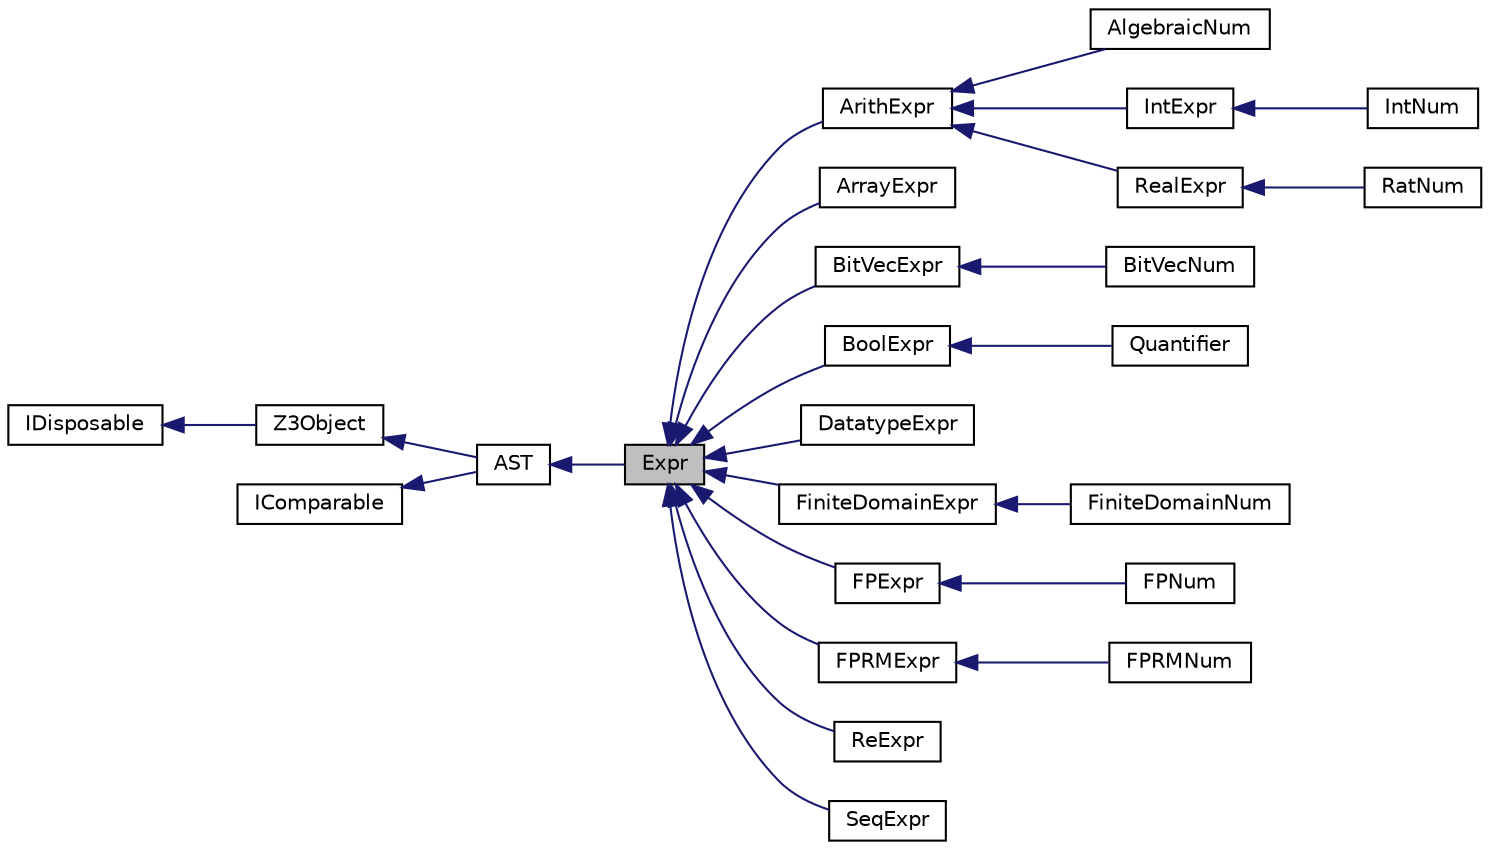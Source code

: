 digraph "Expr"
{
  edge [fontname="Helvetica",fontsize="10",labelfontname="Helvetica",labelfontsize="10"];
  node [fontname="Helvetica",fontsize="10",shape=record];
  rankdir="LR";
  Node0 [label="Expr",height=0.2,width=0.4,color="black", fillcolor="grey75", style="filled", fontcolor="black"];
  Node1 -> Node0 [dir="back",color="midnightblue",fontsize="10",style="solid",fontname="Helvetica"];
  Node1 [label="AST",height=0.2,width=0.4,color="black", fillcolor="white", style="filled",URL="$class_microsoft_1_1_z3_1_1_a_s_t.html",tooltip="The abstract syntax tree (AST) class. "];
  Node2 -> Node1 [dir="back",color="midnightblue",fontsize="10",style="solid",fontname="Helvetica"];
  Node2 [label="Z3Object",height=0.2,width=0.4,color="black", fillcolor="white", style="filled",URL="$class_microsoft_1_1_z3_1_1_z3_object.html",tooltip="Internal base class for interfacing with native Z3 objects. Should not be used externally. "];
  Node3 -> Node2 [dir="back",color="midnightblue",fontsize="10",style="solid",fontname="Helvetica"];
  Node3 [label="IDisposable",height=0.2,width=0.4,color="black", fillcolor="white", style="filled",URL="$class_i_disposable.html"];
  Node4 -> Node1 [dir="back",color="midnightblue",fontsize="10",style="solid",fontname="Helvetica"];
  Node4 [label="IComparable",height=0.2,width=0.4,color="black", fillcolor="white", style="filled",URL="$class_i_comparable.html"];
  Node0 -> Node5 [dir="back",color="midnightblue",fontsize="10",style="solid",fontname="Helvetica"];
  Node5 [label="ArithExpr",height=0.2,width=0.4,color="black", fillcolor="white", style="filled",URL="$class_microsoft_1_1_z3_1_1_arith_expr.html",tooltip="Arithmetic expressions (int/real) "];
  Node5 -> Node6 [dir="back",color="midnightblue",fontsize="10",style="solid",fontname="Helvetica"];
  Node6 [label="AlgebraicNum",height=0.2,width=0.4,color="black", fillcolor="white", style="filled",URL="$class_microsoft_1_1_z3_1_1_algebraic_num.html",tooltip="Algebraic numbers "];
  Node5 -> Node7 [dir="back",color="midnightblue",fontsize="10",style="solid",fontname="Helvetica"];
  Node7 [label="IntExpr",height=0.2,width=0.4,color="black", fillcolor="white", style="filled",URL="$class_microsoft_1_1_z3_1_1_int_expr.html",tooltip="Int expressions "];
  Node7 -> Node8 [dir="back",color="midnightblue",fontsize="10",style="solid",fontname="Helvetica"];
  Node8 [label="IntNum",height=0.2,width=0.4,color="black", fillcolor="white", style="filled",URL="$class_microsoft_1_1_z3_1_1_int_num.html",tooltip="Integer Numerals "];
  Node5 -> Node9 [dir="back",color="midnightblue",fontsize="10",style="solid",fontname="Helvetica"];
  Node9 [label="RealExpr",height=0.2,width=0.4,color="black", fillcolor="white", style="filled",URL="$class_microsoft_1_1_z3_1_1_real_expr.html",tooltip="Real expressions "];
  Node9 -> Node10 [dir="back",color="midnightblue",fontsize="10",style="solid",fontname="Helvetica"];
  Node10 [label="RatNum",height=0.2,width=0.4,color="black", fillcolor="white", style="filled",URL="$class_microsoft_1_1_z3_1_1_rat_num.html",tooltip="Rational Numerals "];
  Node0 -> Node11 [dir="back",color="midnightblue",fontsize="10",style="solid",fontname="Helvetica"];
  Node11 [label="ArrayExpr",height=0.2,width=0.4,color="black", fillcolor="white", style="filled",URL="$class_microsoft_1_1_z3_1_1_array_expr.html",tooltip="Array expressions "];
  Node0 -> Node12 [dir="back",color="midnightblue",fontsize="10",style="solid",fontname="Helvetica"];
  Node12 [label="BitVecExpr",height=0.2,width=0.4,color="black", fillcolor="white", style="filled",URL="$class_microsoft_1_1_z3_1_1_bit_vec_expr.html",tooltip="Bit-vector expressions "];
  Node12 -> Node13 [dir="back",color="midnightblue",fontsize="10",style="solid",fontname="Helvetica"];
  Node13 [label="BitVecNum",height=0.2,width=0.4,color="black", fillcolor="white", style="filled",URL="$class_microsoft_1_1_z3_1_1_bit_vec_num.html",tooltip="Bit-vector numerals "];
  Node0 -> Node14 [dir="back",color="midnightblue",fontsize="10",style="solid",fontname="Helvetica"];
  Node14 [label="BoolExpr",height=0.2,width=0.4,color="black", fillcolor="white", style="filled",URL="$class_microsoft_1_1_z3_1_1_bool_expr.html",tooltip="Boolean expressions "];
  Node14 -> Node15 [dir="back",color="midnightblue",fontsize="10",style="solid",fontname="Helvetica"];
  Node15 [label="Quantifier",height=0.2,width=0.4,color="black", fillcolor="white", style="filled",URL="$class_microsoft_1_1_z3_1_1_quantifier.html",tooltip="Quantifier expressions. "];
  Node0 -> Node16 [dir="back",color="midnightblue",fontsize="10",style="solid",fontname="Helvetica"];
  Node16 [label="DatatypeExpr",height=0.2,width=0.4,color="black", fillcolor="white", style="filled",URL="$class_microsoft_1_1_z3_1_1_datatype_expr.html",tooltip="Datatype expressions "];
  Node0 -> Node17 [dir="back",color="midnightblue",fontsize="10",style="solid",fontname="Helvetica"];
  Node17 [label="FiniteDomainExpr",height=0.2,width=0.4,color="black", fillcolor="white", style="filled",URL="$class_microsoft_1_1_z3_1_1_finite_domain_expr.html",tooltip="Finite-domain expressions "];
  Node17 -> Node18 [dir="back",color="midnightblue",fontsize="10",style="solid",fontname="Helvetica"];
  Node18 [label="FiniteDomainNum",height=0.2,width=0.4,color="black", fillcolor="white", style="filled",URL="$class_microsoft_1_1_z3_1_1_finite_domain_num.html",tooltip="Finite-domain numerals "];
  Node0 -> Node19 [dir="back",color="midnightblue",fontsize="10",style="solid",fontname="Helvetica"];
  Node19 [label="FPExpr",height=0.2,width=0.4,color="black", fillcolor="white", style="filled",URL="$class_microsoft_1_1_z3_1_1_f_p_expr.html",tooltip="FloatingPoint Expressions "];
  Node19 -> Node20 [dir="back",color="midnightblue",fontsize="10",style="solid",fontname="Helvetica"];
  Node20 [label="FPNum",height=0.2,width=0.4,color="black", fillcolor="white", style="filled",URL="$class_microsoft_1_1_z3_1_1_f_p_num.html",tooltip="FloatiungPoint Numerals "];
  Node0 -> Node21 [dir="back",color="midnightblue",fontsize="10",style="solid",fontname="Helvetica"];
  Node21 [label="FPRMExpr",height=0.2,width=0.4,color="black", fillcolor="white", style="filled",URL="$class_microsoft_1_1_z3_1_1_f_p_r_m_expr.html",tooltip="FloatingPoint RoundingMode Expressions "];
  Node21 -> Node22 [dir="back",color="midnightblue",fontsize="10",style="solid",fontname="Helvetica"];
  Node22 [label="FPRMNum",height=0.2,width=0.4,color="black", fillcolor="white", style="filled",URL="$class_microsoft_1_1_z3_1_1_f_p_r_m_num.html",tooltip="Floating-point rounding mode numerals "];
  Node0 -> Node23 [dir="back",color="midnightblue",fontsize="10",style="solid",fontname="Helvetica"];
  Node23 [label="ReExpr",height=0.2,width=0.4,color="black", fillcolor="white", style="filled",URL="$class_microsoft_1_1_z3_1_1_re_expr.html",tooltip="Regular expression expressions "];
  Node0 -> Node24 [dir="back",color="midnightblue",fontsize="10",style="solid",fontname="Helvetica"];
  Node24 [label="SeqExpr",height=0.2,width=0.4,color="black", fillcolor="white", style="filled",URL="$class_microsoft_1_1_z3_1_1_seq_expr.html",tooltip="Sequence expressions "];
}
